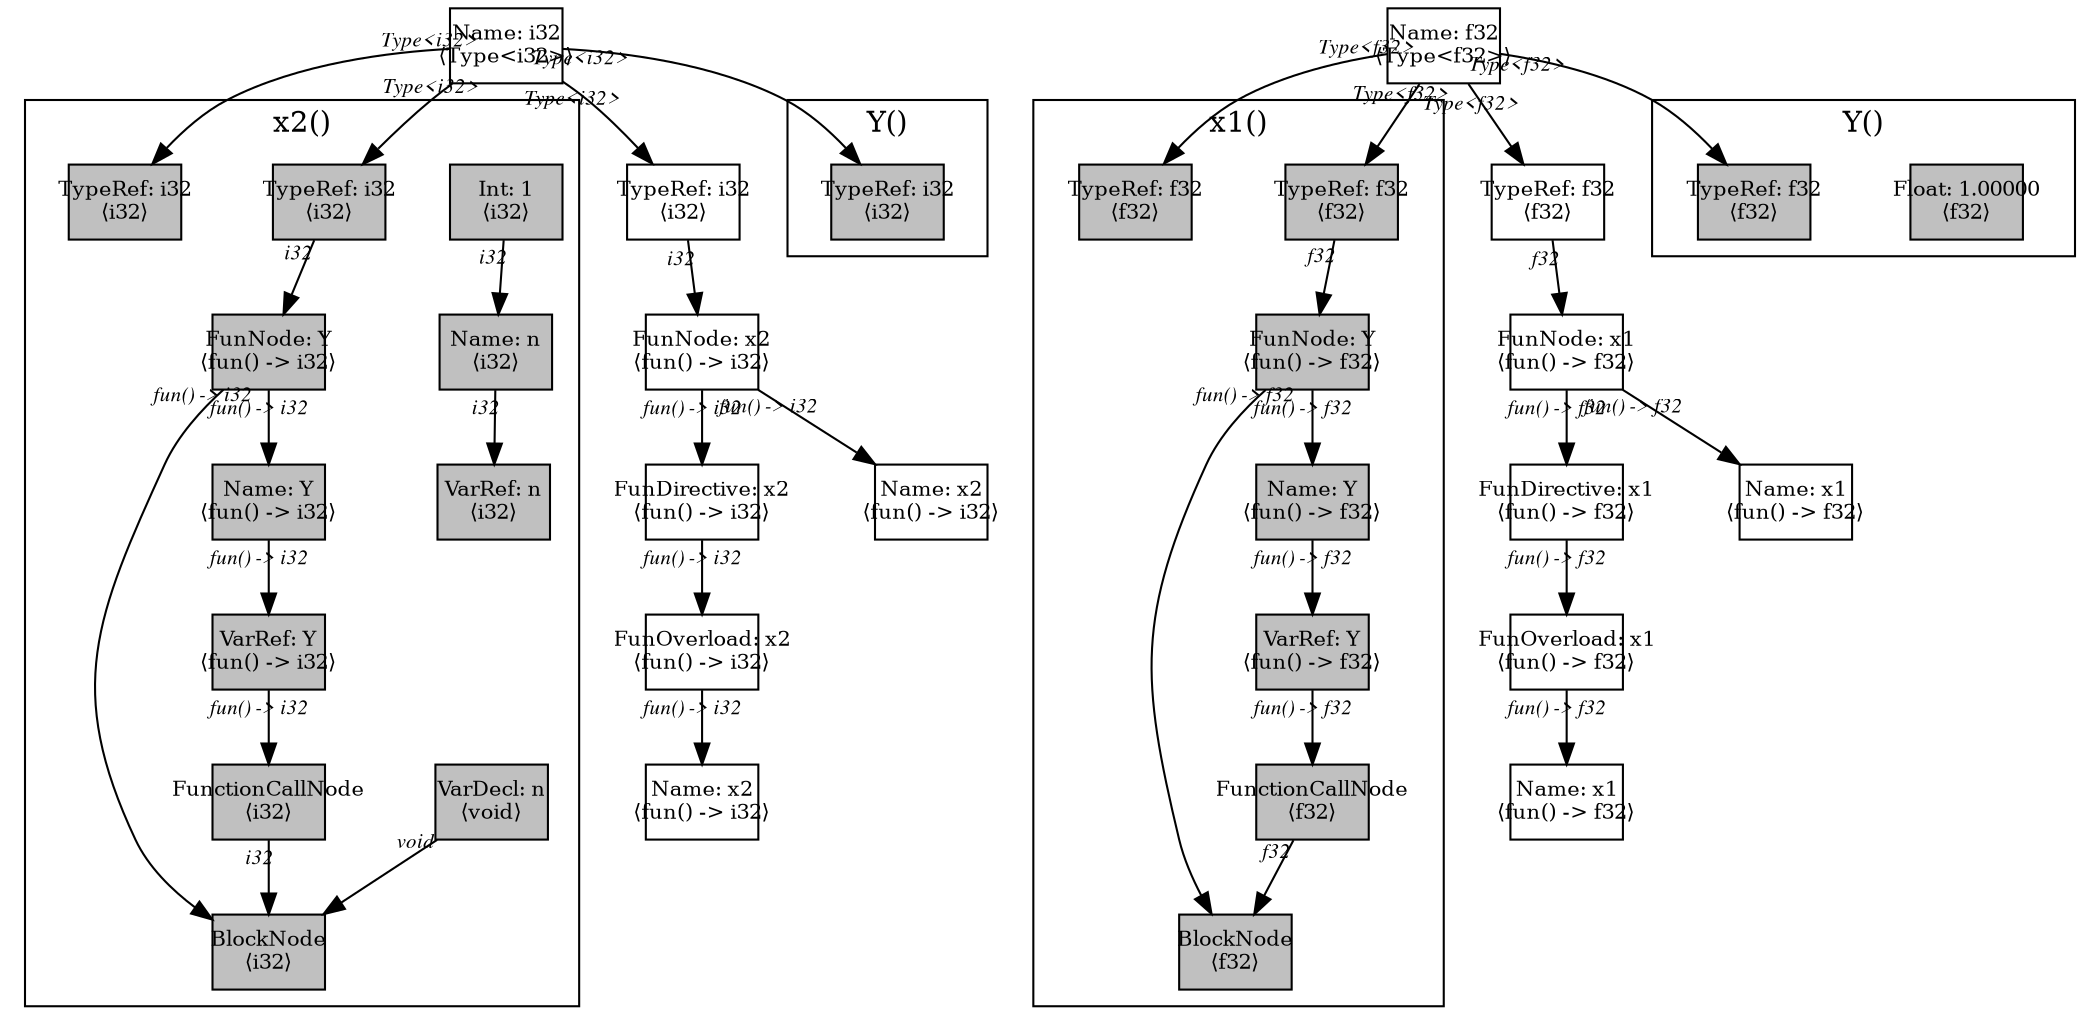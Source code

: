 digraph Document {
  node [shape=box,fixedsize=shape fontsize=10]
  1 [label="Name: i32\n⟨Type<i32>⟩", fillcolor=grey];
  2 [label="Name: f32\n⟨Type<f32>⟩", fillcolor=grey];
  3 [label="FunOverload: x1\n⟨fun() -> f32⟩", fillcolor=grey];
  4 [label="FunDirective: x1\n⟨fun() -> f32⟩", fillcolor=grey];
  5 [label="FunNode: x1\n⟨fun() -> f32⟩", fillcolor=grey];
  6 [label="TypeRef: f32\n⟨f32⟩", fillcolor=grey];
  7 [label="Name: x1\n⟨fun() -> f32⟩", fillcolor=grey];
  8 [label="Name: x1\n⟨fun() -> f32⟩", fillcolor=grey];
  9 [label="FunOverload: x2\n⟨fun() -> i32⟩", fillcolor=grey];
  10 [label="FunDirective: x2\n⟨fun() -> i32⟩", fillcolor=grey];
  11 [label="FunNode: x2\n⟨fun() -> i32⟩", fillcolor=grey];
  12 [label="TypeRef: i32\n⟨i32⟩", fillcolor=grey];
  13 [label="Name: x2\n⟨fun() -> i32⟩", fillcolor=grey];
  14 [label="Name: x2\n⟨fun() -> i32⟩", fillcolor=grey];
  subgraph cluster0 {
    node [style=filled, fillcolor=grey];
    15 [label="BlockNode\n⟨i32⟩", fillcolor=grey];
    16 [label="VarDecl: n\n⟨void⟩", fillcolor=grey];
    17 [label="Name: n\n⟨i32⟩", fillcolor=grey];
    18 [label="Int: 1\n⟨i32⟩", fillcolor=grey];
    19 [label="FunNode: Y\n⟨fun() -> i32⟩", fillcolor=grey];
    20 [label="TypeRef: i32\n⟨i32⟩", fillcolor=grey];
    21 [label="Name: Y\n⟨fun() -> i32⟩", fillcolor=grey];
    22 [label="FunctionCallNode\n⟨i32⟩", fillcolor=grey];
    23 [label="VarRef: Y\n⟨fun() -> i32⟩", fillcolor=grey];
    24 [label="TypeRef: i32\n⟨i32⟩", fillcolor=grey];
    16 -> 15[taillabel="void" labeldistance="1" fontname="times  italic" fontsize = 10 color="black" ];
    17 -> 25[taillabel="i32" labeldistance="1" fontname="times  italic" fontsize = 10 color="black" ];
    18 -> 17[taillabel="i32" labeldistance="1" fontname="times  italic" fontsize = 10 color="black" ];
    19 -> 21[taillabel="fun() -> i32" labeldistance="1" fontname="times  italic" fontsize = 10 color="black" ];
    19 -> 15[taillabel="fun() -> i32" labeldistance="1" fontname="times  italic" fontsize = 10 color="black" ];
    20 -> 19[taillabel="i32" labeldistance="1" fontname="times  italic" fontsize = 10 color="black" ];
    21 -> 23[taillabel="fun() -> i32" labeldistance="1" fontname="times  italic" fontsize = 10 color="black" ];
    22 -> 15[taillabel="i32" labeldistance="1" fontname="times  italic" fontsize = 10 color="black" ];
    23 -> 22[taillabel="fun() -> i32" labeldistance="1" fontname="times  italic" fontsize = 10 color="black" ];
  label = "x2()";
}
  subgraph cluster1 {
    node [style=filled, fillcolor=grey];
    25 [label="VarRef: n\n⟨i32⟩", fillcolor=grey];
    26 [label="TypeRef: i32\n⟨i32⟩", fillcolor=grey];
  label = "Y()";
}
  subgraph cluster2 {
    node [style=filled, fillcolor=grey];
    27 [label="BlockNode\n⟨f32⟩", fillcolor=grey];
    28 [label="FunNode: Y\n⟨fun() -> f32⟩", fillcolor=grey];
    29 [label="TypeRef: f32\n⟨f32⟩", fillcolor=grey];
    30 [label="Name: Y\n⟨fun() -> f32⟩", fillcolor=grey];
    31 [label="FunctionCallNode\n⟨f32⟩", fillcolor=grey];
    32 [label="VarRef: Y\n⟨fun() -> f32⟩", fillcolor=grey];
    33 [label="TypeRef: f32\n⟨f32⟩", fillcolor=grey];
    28 -> 30[taillabel="fun() -> f32" labeldistance="1" fontname="times  italic" fontsize = 10 color="black" ];
    28 -> 27[taillabel="fun() -> f32" labeldistance="1" fontname="times  italic" fontsize = 10 color="black" ];
    29 -> 28[taillabel="f32" labeldistance="1" fontname="times  italic" fontsize = 10 color="black" ];
    30 -> 32[taillabel="fun() -> f32" labeldistance="1" fontname="times  italic" fontsize = 10 color="black" ];
    31 -> 27[taillabel="f32" labeldistance="1" fontname="times  italic" fontsize = 10 color="black" ];
    32 -> 31[taillabel="fun() -> f32" labeldistance="1" fontname="times  italic" fontsize = 10 color="black" ];
  label = "x1()";
}
  subgraph cluster3 {
    node [style=filled, fillcolor=grey];
    34 [label="Float: 1.00000\n⟨f32⟩", fillcolor=grey];
    35 [label="TypeRef: f32\n⟨f32⟩", fillcolor=grey];
  label = "Y()";
}
  1 -> 12[taillabel="Type<i32>" labeldistance="1" fontname="times  italic" fontsize = 10 color="black" ];
  1 -> 20[taillabel="Type<i32>" labeldistance="1" fontname="times  italic" fontsize = 10 color="black" ];
  1 -> 24[taillabel="Type<i32>" labeldistance="1" fontname="times  italic" fontsize = 10 color="black" ];
  1 -> 26[taillabel="Type<i32>" labeldistance="1" fontname="times  italic" fontsize = 10 color="black" ];
  2 -> 6[taillabel="Type<f32>" labeldistance="1" fontname="times  italic" fontsize = 10 color="black" ];
  2 -> 29[taillabel="Type<f32>" labeldistance="1" fontname="times  italic" fontsize = 10 color="black" ];
  2 -> 33[taillabel="Type<f32>" labeldistance="1" fontname="times  italic" fontsize = 10 color="black" ];
  2 -> 35[taillabel="Type<f32>" labeldistance="1" fontname="times  italic" fontsize = 10 color="black" ];
  3 -> 8[taillabel="fun() -> f32" labeldistance="1" fontname="times  italic" fontsize = 10 color="black" ];
  4 -> 3[taillabel="fun() -> f32" labeldistance="1" fontname="times  italic" fontsize = 10 color="black" ];
  5 -> 7[taillabel="fun() -> f32" labeldistance="1" fontname="times  italic" fontsize = 10 color="black" ];
  5 -> 4[taillabel="fun() -> f32" labeldistance="1" fontname="times  italic" fontsize = 10 color="black" ];
  6 -> 5[taillabel="f32" labeldistance="1" fontname="times  italic" fontsize = 10 color="black" ];
  9 -> 14[taillabel="fun() -> i32" labeldistance="1" fontname="times  italic" fontsize = 10 color="black" ];
  10 -> 9[taillabel="fun() -> i32" labeldistance="1" fontname="times  italic" fontsize = 10 color="black" ];
  11 -> 13[taillabel="fun() -> i32" labeldistance="1" fontname="times  italic" fontsize = 10 color="black" ];
  11 -> 10[taillabel="fun() -> i32" labeldistance="1" fontname="times  italic" fontsize = 10 color="black" ];
  12 -> 11[taillabel="i32" labeldistance="1" fontname="times  italic" fontsize = 10 color="black" ];
  label="";
}
